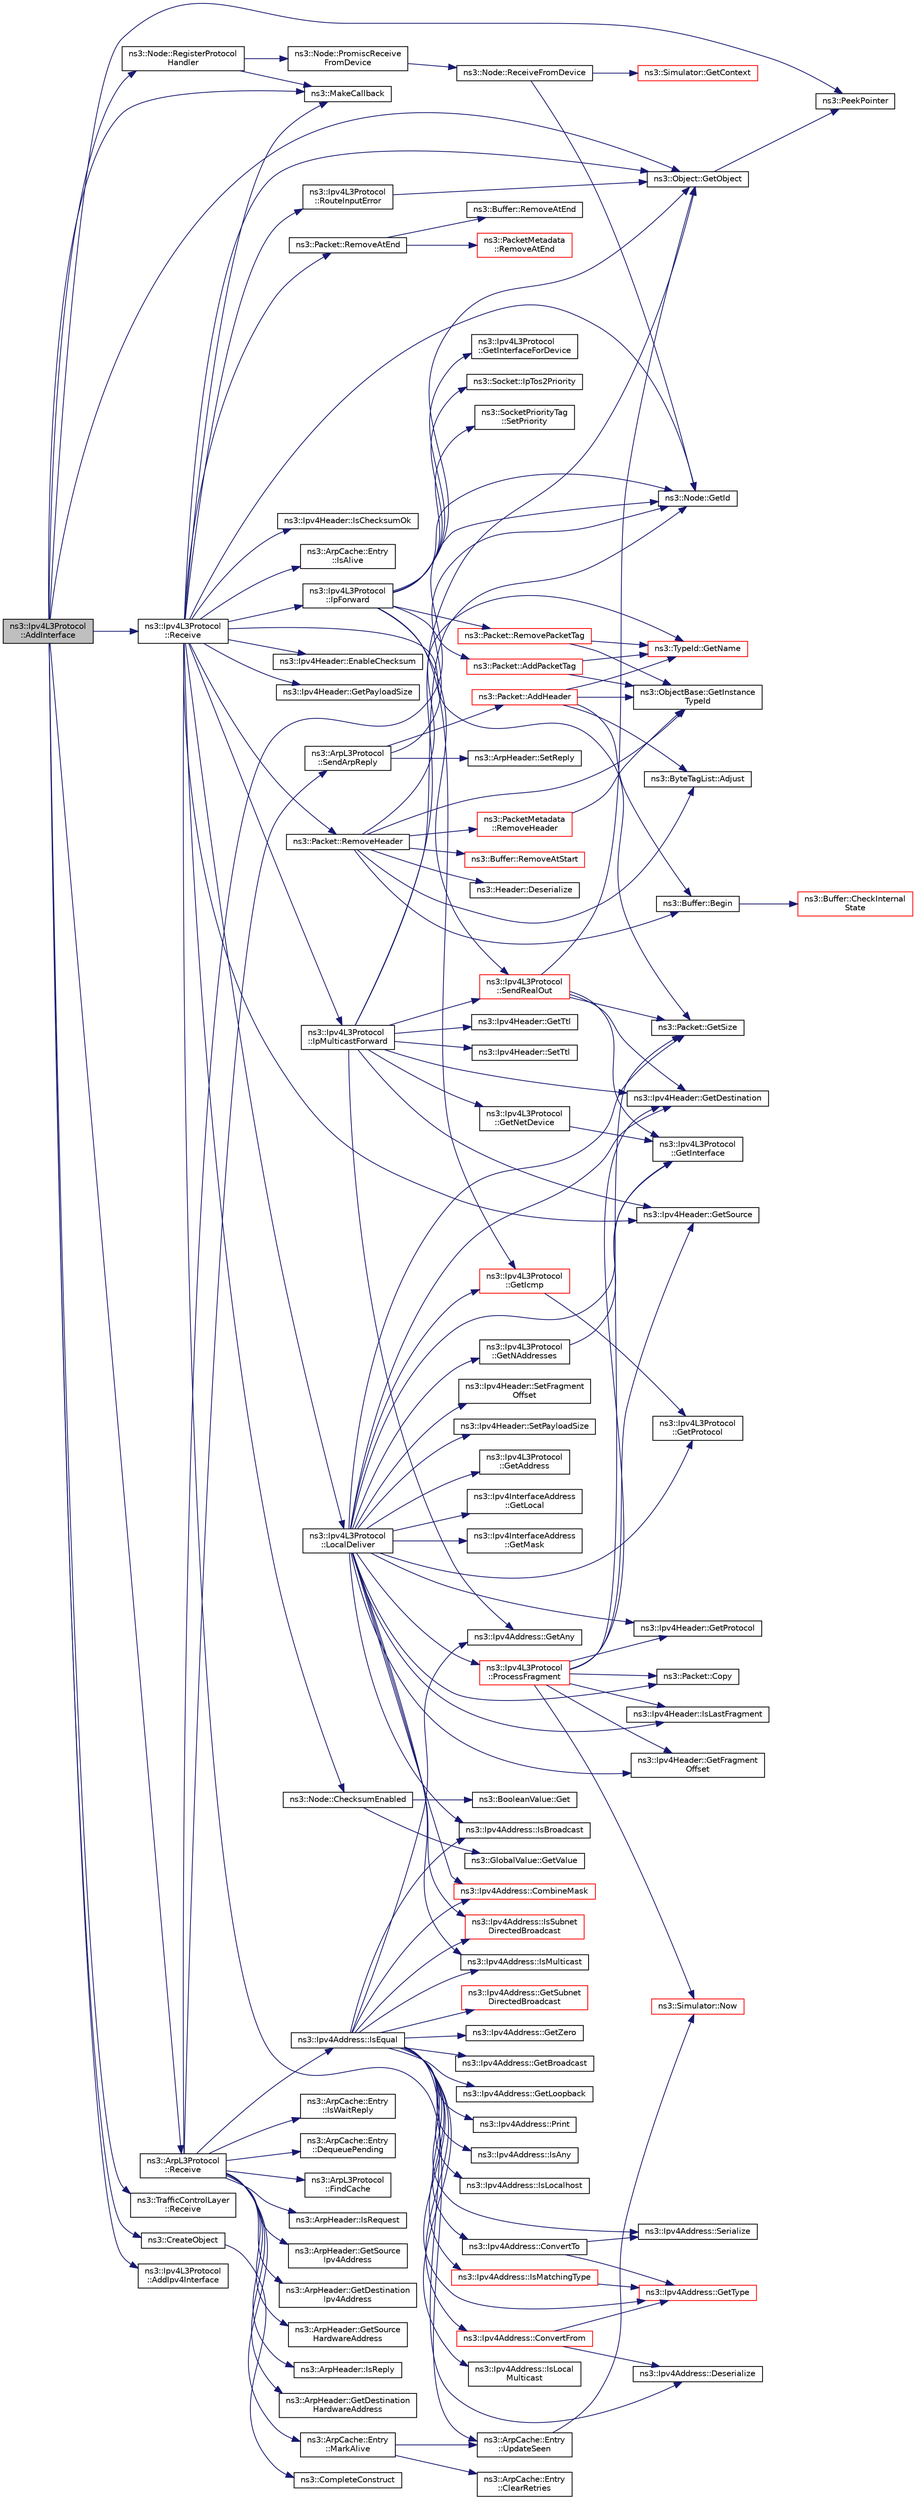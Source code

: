 digraph "ns3::Ipv4L3Protocol::AddInterface"
{
  edge [fontname="Helvetica",fontsize="10",labelfontname="Helvetica",labelfontsize="10"];
  node [fontname="Helvetica",fontsize="10",shape=record];
  rankdir="LR";
  Node1 [label="ns3::Ipv4L3Protocol\l::AddInterface",height=0.2,width=0.4,color="black", fillcolor="grey75", style="filled", fontcolor="black"];
  Node1 -> Node2 [color="midnightblue",fontsize="10",style="solid"];
  Node2 [label="ns3::Object::GetObject",height=0.2,width=0.4,color="black", fillcolor="white", style="filled",URL="$d9/d77/classns3_1_1Object.html#a13e18c00017096c8381eb651d5bd0783"];
  Node2 -> Node3 [color="midnightblue",fontsize="10",style="solid"];
  Node3 [label="ns3::PeekPointer",height=0.2,width=0.4,color="black", fillcolor="white", style="filled",URL="$d7/d2e/namespacens3.html#af2a7557fe9afdd98d8f6f8f6e412cf5a"];
  Node1 -> Node4 [color="midnightblue",fontsize="10",style="solid"];
  Node4 [label="ns3::Node::RegisterProtocol\lHandler",height=0.2,width=0.4,color="black", fillcolor="white", style="filled",URL="$dd/ded/classns3_1_1Node.html#af713f0e7ea5c49b4fa0b3613405c45fa"];
  Node4 -> Node5 [color="midnightblue",fontsize="10",style="solid"];
  Node5 [label="ns3::MakeCallback",height=0.2,width=0.4,color="black", fillcolor="white", style="filled",URL="$dd/de0/group__makecallbackmemptr.html#ga9376283685aa99d204048d6a4b7610a4"];
  Node4 -> Node6 [color="midnightblue",fontsize="10",style="solid"];
  Node6 [label="ns3::Node::PromiscReceive\lFromDevice",height=0.2,width=0.4,color="black", fillcolor="white", style="filled",URL="$dd/ded/classns3_1_1Node.html#a16cf271eeeab87dc7133ffb3f8b24dc4",tooltip="Receive a packet from a device in promiscuous mode. "];
  Node6 -> Node7 [color="midnightblue",fontsize="10",style="solid"];
  Node7 [label="ns3::Node::ReceiveFromDevice",height=0.2,width=0.4,color="black", fillcolor="white", style="filled",URL="$dd/ded/classns3_1_1Node.html#a6cbe61c071c85bb3ba5d4843132cd119",tooltip="Receive a packet from a device. "];
  Node7 -> Node8 [color="midnightblue",fontsize="10",style="solid"];
  Node8 [label="ns3::Simulator::GetContext",height=0.2,width=0.4,color="red", fillcolor="white", style="filled",URL="$d7/deb/classns3_1_1Simulator.html#a8514b74ee2c42916b351b33c4a963bb0"];
  Node7 -> Node9 [color="midnightblue",fontsize="10",style="solid"];
  Node9 [label="ns3::Node::GetId",height=0.2,width=0.4,color="black", fillcolor="white", style="filled",URL="$dd/ded/classns3_1_1Node.html#aaf49b64a843565ce3812326313b370ac"];
  Node1 -> Node5 [color="midnightblue",fontsize="10",style="solid"];
  Node1 -> Node10 [color="midnightblue",fontsize="10",style="solid"];
  Node10 [label="ns3::TrafficControlLayer\l::Receive",height=0.2,width=0.4,color="black", fillcolor="white", style="filled",URL="$d1/d25/classns3_1_1TrafficControlLayer.html#ac8d6ccbab480b6b288aa155b8485e178",tooltip="Called by NetDevices, incoming packet. "];
  Node1 -> Node11 [color="midnightblue",fontsize="10",style="solid"];
  Node11 [label="ns3::Ipv4L3Protocol\l::Receive",height=0.2,width=0.4,color="black", fillcolor="white", style="filled",URL="$d2/dc9/classns3_1_1Ipv4L3Protocol.html#a2f27fb0a3f698ffb34a654323b063c94"];
  Node11 -> Node9 [color="midnightblue",fontsize="10",style="solid"];
  Node11 -> Node2 [color="midnightblue",fontsize="10",style="solid"];
  Node11 -> Node12 [color="midnightblue",fontsize="10",style="solid"];
  Node12 [label="ns3::Packet::RemoveHeader",height=0.2,width=0.4,color="black", fillcolor="white", style="filled",URL="$dd/d7a/classns3_1_1Packet.html#a0961eccf975d75f902d40956c93ba63e",tooltip="Deserialize and remove the header from the internal buffer. "];
  Node12 -> Node13 [color="midnightblue",fontsize="10",style="solid"];
  Node13 [label="ns3::Header::Deserialize",height=0.2,width=0.4,color="black", fillcolor="white", style="filled",URL="$d6/dae/classns3_1_1Header.html#a78be9400bb66b2a8543606f395ef5396"];
  Node12 -> Node14 [color="midnightblue",fontsize="10",style="solid"];
  Node14 [label="ns3::Buffer::Begin",height=0.2,width=0.4,color="black", fillcolor="white", style="filled",URL="$da/d85/classns3_1_1Buffer.html#a893d4bf50df13e730b6cd0fda91b967f"];
  Node14 -> Node15 [color="midnightblue",fontsize="10",style="solid"];
  Node15 [label="ns3::Buffer::CheckInternal\lState",height=0.2,width=0.4,color="red", fillcolor="white", style="filled",URL="$da/d85/classns3_1_1Buffer.html#a6202ce7f1ecc1fc7a14cc13017375d14",tooltip="Checks the internal buffer structures consistency. "];
  Node12 -> Node16 [color="midnightblue",fontsize="10",style="solid"];
  Node16 [label="ns3::ObjectBase::GetInstance\lTypeId",height=0.2,width=0.4,color="black", fillcolor="white", style="filled",URL="$d2/dac/classns3_1_1ObjectBase.html#abe5b43a6f5b99a92a4c3122db31f06fb"];
  Node12 -> Node17 [color="midnightblue",fontsize="10",style="solid"];
  Node17 [label="ns3::TypeId::GetName",height=0.2,width=0.4,color="red", fillcolor="white", style="filled",URL="$d6/d11/classns3_1_1TypeId.html#aa3c41c79ae428b3cb396a9c6bb3ef314"];
  Node12 -> Node18 [color="midnightblue",fontsize="10",style="solid"];
  Node18 [label="ns3::Buffer::RemoveAtStart",height=0.2,width=0.4,color="red", fillcolor="white", style="filled",URL="$da/d85/classns3_1_1Buffer.html#adeecbb3e8f518aec6fee0437578ade4b"];
  Node12 -> Node19 [color="midnightblue",fontsize="10",style="solid"];
  Node19 [label="ns3::ByteTagList::Adjust",height=0.2,width=0.4,color="black", fillcolor="white", style="filled",URL="$dd/d64/classns3_1_1ByteTagList.html#a1fec06d7e6daaf8039cf2a148e4090f2"];
  Node12 -> Node20 [color="midnightblue",fontsize="10",style="solid"];
  Node20 [label="ns3::PacketMetadata\l::RemoveHeader",height=0.2,width=0.4,color="red", fillcolor="white", style="filled",URL="$d1/db1/classns3_1_1PacketMetadata.html#afa8a589ec783d4998516d7f39f21242d",tooltip="Remove an header. "];
  Node20 -> Node16 [color="midnightblue",fontsize="10",style="solid"];
  Node11 -> Node21 [color="midnightblue",fontsize="10",style="solid"];
  Node21 [label="ns3::Node::ChecksumEnabled",height=0.2,width=0.4,color="black", fillcolor="white", style="filled",URL="$dd/ded/classns3_1_1Node.html#a0515bfe9a3aeb6605d657ba855699815"];
  Node21 -> Node22 [color="midnightblue",fontsize="10",style="solid"];
  Node22 [label="ns3::GlobalValue::GetValue",height=0.2,width=0.4,color="black", fillcolor="white", style="filled",URL="$dc/d02/classns3_1_1GlobalValue.html#aa33773cb952ba3c285a03ae2c4769b84"];
  Node21 -> Node23 [color="midnightblue",fontsize="10",style="solid"];
  Node23 [label="ns3::BooleanValue::Get",height=0.2,width=0.4,color="black", fillcolor="white", style="filled",URL="$d5/d0c/classns3_1_1BooleanValue.html#a15d5d96abfd11676964f40859442ec12"];
  Node11 -> Node24 [color="midnightblue",fontsize="10",style="solid"];
  Node24 [label="ns3::Ipv4Header::EnableChecksum",height=0.2,width=0.4,color="black", fillcolor="white", style="filled",URL="$d9/df1/classns3_1_1Ipv4Header.html#a93a16e6147989f0d772634c2abceb7d6",tooltip="Enable checksum calculation for this header. "];
  Node11 -> Node25 [color="midnightblue",fontsize="10",style="solid"];
  Node25 [label="ns3::Ipv4Header::GetPayloadSize",height=0.2,width=0.4,color="black", fillcolor="white", style="filled",URL="$d9/df1/classns3_1_1Ipv4Header.html#a3a2ddc8c8a5f91128deb44372c2371eb"];
  Node11 -> Node26 [color="midnightblue",fontsize="10",style="solid"];
  Node26 [label="ns3::Packet::GetSize",height=0.2,width=0.4,color="black", fillcolor="white", style="filled",URL="$dd/d7a/classns3_1_1Packet.html#a462855c9929954d4301a4edfe55f4f1c",tooltip="Returns the the size in bytes of the packet (including the zero-filled initial payload). "];
  Node11 -> Node27 [color="midnightblue",fontsize="10",style="solid"];
  Node27 [label="ns3::Packet::RemoveAtEnd",height=0.2,width=0.4,color="black", fillcolor="white", style="filled",URL="$dd/d7a/classns3_1_1Packet.html#a607de6c1abda2a960e99a3b59fd35d14",tooltip="Remove size bytes from the end of the current packet. "];
  Node27 -> Node28 [color="midnightblue",fontsize="10",style="solid"];
  Node28 [label="ns3::Buffer::RemoveAtEnd",height=0.2,width=0.4,color="black", fillcolor="white", style="filled",URL="$da/d85/classns3_1_1Buffer.html#a83b30fd8e1202e778fb471757b800d47"];
  Node27 -> Node29 [color="midnightblue",fontsize="10",style="solid"];
  Node29 [label="ns3::PacketMetadata\l::RemoveAtEnd",height=0.2,width=0.4,color="red", fillcolor="white", style="filled",URL="$d1/db1/classns3_1_1PacketMetadata.html#a7c76154f5302bd55a68406f0103d50c6",tooltip="Remove a chunk of metadata at the metadata end. "];
  Node11 -> Node30 [color="midnightblue",fontsize="10",style="solid"];
  Node30 [label="ns3::Ipv4Header::IsChecksumOk",height=0.2,width=0.4,color="black", fillcolor="white", style="filled",URL="$d9/df1/classns3_1_1Ipv4Header.html#a3173c9be614c1f7c01d8834addac5ba9"];
  Node11 -> Node31 [color="midnightblue",fontsize="10",style="solid"];
  Node31 [label="ns3::Ipv4Header::GetSource",height=0.2,width=0.4,color="black", fillcolor="white", style="filled",URL="$d9/df1/classns3_1_1Ipv4Header.html#a350174921bb065f8f0e580d8b1dd4433"];
  Node11 -> Node32 [color="midnightblue",fontsize="10",style="solid"];
  Node32 [label="ns3::ArpCache::Entry\l::IsAlive",height=0.2,width=0.4,color="black", fillcolor="white", style="filled",URL="$d9/d44/classns3_1_1ArpCache_1_1Entry.html#a48ddb408308298816e78708fc75b014b"];
  Node11 -> Node33 [color="midnightblue",fontsize="10",style="solid"];
  Node33 [label="ns3::ArpCache::Entry\l::UpdateSeen",height=0.2,width=0.4,color="black", fillcolor="white", style="filled",URL="$d9/d44/classns3_1_1ArpCache_1_1Entry.html#ace80d88fc28b4defd82ddb8ad7d5ad07",tooltip="Update the entry when seeing a packet. "];
  Node33 -> Node34 [color="midnightblue",fontsize="10",style="solid"];
  Node34 [label="ns3::Simulator::Now",height=0.2,width=0.4,color="red", fillcolor="white", style="filled",URL="$d7/deb/classns3_1_1Simulator.html#ac3178fa975b419f7875e7105be122800"];
  Node11 -> Node5 [color="midnightblue",fontsize="10",style="solid"];
  Node11 -> Node35 [color="midnightblue",fontsize="10",style="solid"];
  Node35 [label="ns3::Ipv4L3Protocol\l::IpForward",height=0.2,width=0.4,color="black", fillcolor="white", style="filled",URL="$d2/dc9/classns3_1_1Ipv4L3Protocol.html#ae00b4ef6c6907a602898800ee5dcbc57",tooltip="Forward a packet. "];
  Node35 -> Node9 [color="midnightblue",fontsize="10",style="solid"];
  Node35 -> Node36 [color="midnightblue",fontsize="10",style="solid"];
  Node36 [label="ns3::Ipv4L3Protocol\l::GetInterfaceForDevice",height=0.2,width=0.4,color="black", fillcolor="white", style="filled",URL="$d2/dc9/classns3_1_1Ipv4L3Protocol.html#a4640baab6b3879020a4146f17e293321"];
  Node35 -> Node37 [color="midnightblue",fontsize="10",style="solid"];
  Node37 [label="ns3::Ipv4L3Protocol\l::GetIcmp",height=0.2,width=0.4,color="red", fillcolor="white", style="filled",URL="$d2/dc9/classns3_1_1Ipv4L3Protocol.html#a4dd2b3a24817ed50e7a6f41a5657551c",tooltip="Get ICMPv4 protocol. "];
  Node37 -> Node38 [color="midnightblue",fontsize="10",style="solid"];
  Node38 [label="ns3::Ipv4L3Protocol\l::GetProtocol",height=0.2,width=0.4,color="black", fillcolor="white", style="filled",URL="$d2/dc9/classns3_1_1Ipv4L3Protocol.html#acbe71267a0b2bca4569cf574148d3361"];
  Node35 -> Node2 [color="midnightblue",fontsize="10",style="solid"];
  Node35 -> Node39 [color="midnightblue",fontsize="10",style="solid"];
  Node39 [label="ns3::Packet::RemovePacketTag",height=0.2,width=0.4,color="red", fillcolor="white", style="filled",URL="$dd/d7a/classns3_1_1Packet.html#a078fe922d976a417ab25ba2f3c2fd667",tooltip="Remove a packet tag. "];
  Node39 -> Node16 [color="midnightblue",fontsize="10",style="solid"];
  Node39 -> Node17 [color="midnightblue",fontsize="10",style="solid"];
  Node35 -> Node40 [color="midnightblue",fontsize="10",style="solid"];
  Node40 [label="ns3::Socket::IpTos2Priority",height=0.2,width=0.4,color="black", fillcolor="white", style="filled",URL="$d9/df2/classns3_1_1Socket.html#a81564620cc94d291f1dc5d79b2f13b4a",tooltip="Return the priority corresponding to a given TOS value. "];
  Node35 -> Node41 [color="midnightblue",fontsize="10",style="solid"];
  Node41 [label="ns3::SocketPriorityTag\l::SetPriority",height=0.2,width=0.4,color="black", fillcolor="white", style="filled",URL="$da/d3d/classns3_1_1SocketPriorityTag.html#aca4be6f3e7c133189a76171488be5cf4",tooltip="Set the tag&#39;s priority. "];
  Node35 -> Node42 [color="midnightblue",fontsize="10",style="solid"];
  Node42 [label="ns3::Packet::AddPacketTag",height=0.2,width=0.4,color="red", fillcolor="white", style="filled",URL="$dd/d7a/classns3_1_1Packet.html#a7400b8655852f5271c5957250d0141af",tooltip="Add a packet tag. "];
  Node42 -> Node16 [color="midnightblue",fontsize="10",style="solid"];
  Node42 -> Node17 [color="midnightblue",fontsize="10",style="solid"];
  Node35 -> Node43 [color="midnightblue",fontsize="10",style="solid"];
  Node43 [label="ns3::Ipv4L3Protocol\l::SendRealOut",height=0.2,width=0.4,color="red", fillcolor="white", style="filled",URL="$d2/dc9/classns3_1_1Ipv4L3Protocol.html#ac1baf310b12bbc564d0766061ecca323",tooltip="Send packet with route. "];
  Node43 -> Node2 [color="midnightblue",fontsize="10",style="solid"];
  Node43 -> Node44 [color="midnightblue",fontsize="10",style="solid"];
  Node44 [label="ns3::Ipv4L3Protocol\l::GetInterface",height=0.2,width=0.4,color="black", fillcolor="white", style="filled",URL="$d2/dc9/classns3_1_1Ipv4L3Protocol.html#ad58abef6f890f3cc2cf291159a3b8588",tooltip="Get an interface. "];
  Node43 -> Node26 [color="midnightblue",fontsize="10",style="solid"];
  Node43 -> Node45 [color="midnightblue",fontsize="10",style="solid"];
  Node45 [label="ns3::Ipv4Header::GetDestination",height=0.2,width=0.4,color="black", fillcolor="white", style="filled",URL="$d9/df1/classns3_1_1Ipv4Header.html#a6723c42237bab47f74dd3a0123a9c6d1"];
  Node11 -> Node46 [color="midnightblue",fontsize="10",style="solid"];
  Node46 [label="ns3::Ipv4L3Protocol\l::IpMulticastForward",height=0.2,width=0.4,color="black", fillcolor="white", style="filled",URL="$d2/dc9/classns3_1_1Ipv4L3Protocol.html#a85ad438d9b2c50d55d1b674b9fd1e8f7",tooltip="Forward a multicast packet. "];
  Node46 -> Node9 [color="midnightblue",fontsize="10",style="solid"];
  Node46 -> Node47 [color="midnightblue",fontsize="10",style="solid"];
  Node47 [label="ns3::Ipv4Header::SetTtl",height=0.2,width=0.4,color="black", fillcolor="white", style="filled",URL="$d9/df1/classns3_1_1Ipv4Header.html#a5d244d173e0921a99276ff5f5825b28b"];
  Node46 -> Node48 [color="midnightblue",fontsize="10",style="solid"];
  Node48 [label="ns3::Ipv4Header::GetTtl",height=0.2,width=0.4,color="black", fillcolor="white", style="filled",URL="$d9/df1/classns3_1_1Ipv4Header.html#a7ca7a17f9749f92d65bb5e9d25972a53"];
  Node46 -> Node2 [color="midnightblue",fontsize="10",style="solid"];
  Node46 -> Node31 [color="midnightblue",fontsize="10",style="solid"];
  Node46 -> Node45 [color="midnightblue",fontsize="10",style="solid"];
  Node46 -> Node49 [color="midnightblue",fontsize="10",style="solid"];
  Node49 [label="ns3::Ipv4Address::GetAny",height=0.2,width=0.4,color="black", fillcolor="white", style="filled",URL="$de/d55/classns3_1_1Ipv4Address.html#a7a39b330c8e701183a411d5779fca1a4"];
  Node46 -> Node50 [color="midnightblue",fontsize="10",style="solid"];
  Node50 [label="ns3::Ipv4L3Protocol\l::GetNetDevice",height=0.2,width=0.4,color="black", fillcolor="white", style="filled",URL="$d2/dc9/classns3_1_1Ipv4L3Protocol.html#a783709154b6f41b3a800b3e67369d501"];
  Node50 -> Node44 [color="midnightblue",fontsize="10",style="solid"];
  Node46 -> Node43 [color="midnightblue",fontsize="10",style="solid"];
  Node11 -> Node51 [color="midnightblue",fontsize="10",style="solid"];
  Node51 [label="ns3::Ipv4L3Protocol\l::LocalDeliver",height=0.2,width=0.4,color="black", fillcolor="white", style="filled",URL="$d2/dc9/classns3_1_1Ipv4L3Protocol.html#aa64669f000ce115efafd5e086995b4ff",tooltip="Deliver a packet. "];
  Node51 -> Node52 [color="midnightblue",fontsize="10",style="solid"];
  Node52 [label="ns3::Ipv4Header::IsLastFragment",height=0.2,width=0.4,color="black", fillcolor="white", style="filled",URL="$d9/df1/classns3_1_1Ipv4Header.html#a370ba37b31570417950cf13c62cd81a2"];
  Node51 -> Node53 [color="midnightblue",fontsize="10",style="solid"];
  Node53 [label="ns3::Ipv4Header::GetFragment\lOffset",height=0.2,width=0.4,color="black", fillcolor="white", style="filled",URL="$d9/df1/classns3_1_1Ipv4Header.html#a243d60ad62409673f15783fb0b8a4f6f"];
  Node51 -> Node54 [color="midnightblue",fontsize="10",style="solid"];
  Node54 [label="ns3::Ipv4L3Protocol\l::ProcessFragment",height=0.2,width=0.4,color="red", fillcolor="white", style="filled",URL="$d2/dc9/classns3_1_1Ipv4L3Protocol.html#a981e183413dccdf40f91d1de4f728f63",tooltip="Process a packet fragment. "];
  Node54 -> Node31 [color="midnightblue",fontsize="10",style="solid"];
  Node54 -> Node45 [color="midnightblue",fontsize="10",style="solid"];
  Node54 -> Node55 [color="midnightblue",fontsize="10",style="solid"];
  Node55 [label="ns3::Ipv4Header::GetProtocol",height=0.2,width=0.4,color="black", fillcolor="white", style="filled",URL="$d9/df1/classns3_1_1Ipv4Header.html#a0d1e98db7295b31e301552155de24a91"];
  Node54 -> Node56 [color="midnightblue",fontsize="10",style="solid"];
  Node56 [label="ns3::Packet::Copy",height=0.2,width=0.4,color="black", fillcolor="white", style="filled",URL="$dd/d7a/classns3_1_1Packet.html#a5d5c70802a5f77fc5f0001e0cfc1898b",tooltip="performs a COW copy of the packet. "];
  Node54 -> Node26 [color="midnightblue",fontsize="10",style="solid"];
  Node54 -> Node53 [color="midnightblue",fontsize="10",style="solid"];
  Node54 -> Node52 [color="midnightblue",fontsize="10",style="solid"];
  Node54 -> Node34 [color="midnightblue",fontsize="10",style="solid"];
  Node51 -> Node57 [color="midnightblue",fontsize="10",style="solid"];
  Node57 [label="ns3::Ipv4Header::SetFragment\lOffset",height=0.2,width=0.4,color="black", fillcolor="white", style="filled",URL="$d9/df1/classns3_1_1Ipv4Header.html#ad255b34cb91d7eb727927d04016a5536"];
  Node51 -> Node58 [color="midnightblue",fontsize="10",style="solid"];
  Node58 [label="ns3::Ipv4Header::SetPayloadSize",height=0.2,width=0.4,color="black", fillcolor="white", style="filled",URL="$d9/df1/classns3_1_1Ipv4Header.html#a3e961181f7839619a68bb7a2dcd483b0"];
  Node51 -> Node26 [color="midnightblue",fontsize="10",style="solid"];
  Node51 -> Node38 [color="midnightblue",fontsize="10",style="solid"];
  Node51 -> Node55 [color="midnightblue",fontsize="10",style="solid"];
  Node51 -> Node56 [color="midnightblue",fontsize="10",style="solid"];
  Node51 -> Node44 [color="midnightblue",fontsize="10",style="solid"];
  Node51 -> Node45 [color="midnightblue",fontsize="10",style="solid"];
  Node51 -> Node59 [color="midnightblue",fontsize="10",style="solid"];
  Node59 [label="ns3::Ipv4Address::IsBroadcast",height=0.2,width=0.4,color="black", fillcolor="white", style="filled",URL="$de/d55/classns3_1_1Ipv4Address.html#acff8d940bf4cc9282cf67c75eb9d777f"];
  Node51 -> Node60 [color="midnightblue",fontsize="10",style="solid"];
  Node60 [label="ns3::Ipv4Address::IsMulticast",height=0.2,width=0.4,color="black", fillcolor="white", style="filled",URL="$de/d55/classns3_1_1Ipv4Address.html#a7dac4e93c61099b55ba711b137e31c77"];
  Node51 -> Node61 [color="midnightblue",fontsize="10",style="solid"];
  Node61 [label="ns3::Ipv4L3Protocol\l::GetNAddresses",height=0.2,width=0.4,color="black", fillcolor="white", style="filled",URL="$d2/dc9/classns3_1_1Ipv4L3Protocol.html#ab816ec1b5f680117bc1363b3d9649b22"];
  Node61 -> Node44 [color="midnightblue",fontsize="10",style="solid"];
  Node51 -> Node62 [color="midnightblue",fontsize="10",style="solid"];
  Node62 [label="ns3::Ipv4L3Protocol\l::GetAddress",height=0.2,width=0.4,color="black", fillcolor="white", style="filled",URL="$d2/dc9/classns3_1_1Ipv4L3Protocol.html#a85fa4287313a773dee29aa73fa74a7e0"];
  Node51 -> Node63 [color="midnightblue",fontsize="10",style="solid"];
  Node63 [label="ns3::Ipv4InterfaceAddress\l::GetLocal",height=0.2,width=0.4,color="black", fillcolor="white", style="filled",URL="$d4/d16/classns3_1_1Ipv4InterfaceAddress.html#a716a425049f48b9fe6e38868b1f413f6",tooltip="Get the local address. "];
  Node51 -> Node64 [color="midnightblue",fontsize="10",style="solid"];
  Node64 [label="ns3::Ipv4Address::CombineMask",height=0.2,width=0.4,color="red", fillcolor="white", style="filled",URL="$de/d55/classns3_1_1Ipv4Address.html#abc9bf1629800f0809d97dfd8b5c38bc7",tooltip="Combine this address with a network mask. "];
  Node51 -> Node65 [color="midnightblue",fontsize="10",style="solid"];
  Node65 [label="ns3::Ipv4InterfaceAddress\l::GetMask",height=0.2,width=0.4,color="black", fillcolor="white", style="filled",URL="$d4/d16/classns3_1_1Ipv4InterfaceAddress.html#a6b854be0dc6cd68dacaea8b8037cbc62",tooltip="Get the network mask. "];
  Node51 -> Node66 [color="midnightblue",fontsize="10",style="solid"];
  Node66 [label="ns3::Ipv4Address::IsSubnet\lDirectedBroadcast",height=0.2,width=0.4,color="red", fillcolor="white", style="filled",URL="$de/d55/classns3_1_1Ipv4Address.html#a7ffcabe8733abc82ed0ff1ff40e6b4a7",tooltip="Generate subnet-directed broadcast address corresponding to mask. "];
  Node51 -> Node37 [color="midnightblue",fontsize="10",style="solid"];
  Node11 -> Node67 [color="midnightblue",fontsize="10",style="solid"];
  Node67 [label="ns3::Ipv4L3Protocol\l::RouteInputError",height=0.2,width=0.4,color="black", fillcolor="white", style="filled",URL="$d2/dc9/classns3_1_1Ipv4L3Protocol.html#a39611a6da4b2d975e3eae9cebf6da6eb",tooltip="Fallback when no route is found. "];
  Node67 -> Node2 [color="midnightblue",fontsize="10",style="solid"];
  Node1 -> Node68 [color="midnightblue",fontsize="10",style="solid"];
  Node68 [label="ns3::ArpL3Protocol\l::Receive",height=0.2,width=0.4,color="black", fillcolor="white", style="filled",URL="$de/d05/classns3_1_1ArpL3Protocol.html#a277509da885e127fb384f296f3858fef",tooltip="Receive a packet. "];
  Node68 -> Node69 [color="midnightblue",fontsize="10",style="solid"];
  Node69 [label="ns3::ArpL3Protocol\l::FindCache",height=0.2,width=0.4,color="black", fillcolor="white", style="filled",URL="$de/d05/classns3_1_1ArpL3Protocol.html#a428dd13241d63395a5efbe68d6d9e667",tooltip="Finds the cache associated with a NetDevice. "];
  Node68 -> Node70 [color="midnightblue",fontsize="10",style="solid"];
  Node70 [label="ns3::ArpHeader::IsRequest",height=0.2,width=0.4,color="black", fillcolor="white", style="filled",URL="$db/d42/classns3_1_1ArpHeader.html#a1377630fb352b132c11c6c0ca39034f4",tooltip="Check if the ARP is a request. "];
  Node68 -> Node9 [color="midnightblue",fontsize="10",style="solid"];
  Node68 -> Node71 [color="midnightblue",fontsize="10",style="solid"];
  Node71 [label="ns3::ArpHeader::GetSource\lIpv4Address",height=0.2,width=0.4,color="black", fillcolor="white", style="filled",URL="$db/d42/classns3_1_1ArpHeader.html#aca4df982ed497cd856d7b2ef6722687b",tooltip="Returns the source IP address. "];
  Node68 -> Node72 [color="midnightblue",fontsize="10",style="solid"];
  Node72 [label="ns3::ArpHeader::GetDestination\lIpv4Address",height=0.2,width=0.4,color="black", fillcolor="white", style="filled",URL="$db/d42/classns3_1_1ArpHeader.html#a03c9a4823f0f9210f46b6971d18cb971",tooltip="Returns the destination IP address. "];
  Node68 -> Node73 [color="midnightblue",fontsize="10",style="solid"];
  Node73 [label="ns3::ArpL3Protocol\l::SendArpReply",height=0.2,width=0.4,color="black", fillcolor="white", style="filled",URL="$de/d05/classns3_1_1ArpL3Protocol.html#a2e1f058ec7982637902e91cb2e63b12c",tooltip="Send an ARP reply to an host. "];
  Node73 -> Node9 [color="midnightblue",fontsize="10",style="solid"];
  Node73 -> Node74 [color="midnightblue",fontsize="10",style="solid"];
  Node74 [label="ns3::ArpHeader::SetReply",height=0.2,width=0.4,color="black", fillcolor="white", style="filled",URL="$db/d42/classns3_1_1ArpHeader.html#a71a5d0a09e7ccc2525c725858a2916cf",tooltip="Set the ARP reply parameters. "];
  Node73 -> Node75 [color="midnightblue",fontsize="10",style="solid"];
  Node75 [label="ns3::Packet::AddHeader",height=0.2,width=0.4,color="red", fillcolor="white", style="filled",URL="$dd/d7a/classns3_1_1Packet.html#a465108c595a0bc592095cbcab1832ed8",tooltip="Add header to this packet. "];
  Node75 -> Node16 [color="midnightblue",fontsize="10",style="solid"];
  Node75 -> Node17 [color="midnightblue",fontsize="10",style="solid"];
  Node75 -> Node19 [color="midnightblue",fontsize="10",style="solid"];
  Node75 -> Node14 [color="midnightblue",fontsize="10",style="solid"];
  Node68 -> Node76 [color="midnightblue",fontsize="10",style="solid"];
  Node76 [label="ns3::ArpHeader::GetSource\lHardwareAddress",height=0.2,width=0.4,color="black", fillcolor="white", style="filled",URL="$db/d42/classns3_1_1ArpHeader.html#afa73417e43b1c1ee39956a09a9922767",tooltip="Returns the source hardware address. "];
  Node68 -> Node77 [color="midnightblue",fontsize="10",style="solid"];
  Node77 [label="ns3::ArpHeader::IsReply",height=0.2,width=0.4,color="black", fillcolor="white", style="filled",URL="$db/d42/classns3_1_1ArpHeader.html#a0c2401200618a4d3cbbee9b0ecde01c2",tooltip="Check if the ARP is a reply. "];
  Node68 -> Node78 [color="midnightblue",fontsize="10",style="solid"];
  Node78 [label="ns3::Ipv4Address::IsEqual",height=0.2,width=0.4,color="black", fillcolor="white", style="filled",URL="$de/d55/classns3_1_1Ipv4Address.html#a73f1da02f9909863d10d54b748c335af",tooltip="Comparison operation between two Ipv4Addresses. "];
  Node78 -> Node79 [color="midnightblue",fontsize="10",style="solid"];
  Node79 [label="ns3::Ipv4Address::Serialize",height=0.2,width=0.4,color="black", fillcolor="white", style="filled",URL="$de/d55/classns3_1_1Ipv4Address.html#afa8e7c9d7347c91dfcf5dab3f4a71a2b"];
  Node78 -> Node80 [color="midnightblue",fontsize="10",style="solid"];
  Node80 [label="ns3::Ipv4Address::Deserialize",height=0.2,width=0.4,color="black", fillcolor="white", style="filled",URL="$de/d55/classns3_1_1Ipv4Address.html#ac6e205258d95465ce51c148e51590760"];
  Node78 -> Node81 [color="midnightblue",fontsize="10",style="solid"];
  Node81 [label="ns3::Ipv4Address::Print",height=0.2,width=0.4,color="black", fillcolor="white", style="filled",URL="$de/d55/classns3_1_1Ipv4Address.html#aa1eb6e1e4a2ab0c24a9c371dcefdb766",tooltip="Print this address to the given output stream. "];
  Node78 -> Node82 [color="midnightblue",fontsize="10",style="solid"];
  Node82 [label="ns3::Ipv4Address::IsAny",height=0.2,width=0.4,color="black", fillcolor="white", style="filled",URL="$de/d55/classns3_1_1Ipv4Address.html#a7bc77c0c478220dca4b9a6f5eb25f94a"];
  Node78 -> Node83 [color="midnightblue",fontsize="10",style="solid"];
  Node83 [label="ns3::Ipv4Address::IsLocalhost",height=0.2,width=0.4,color="black", fillcolor="white", style="filled",URL="$de/d55/classns3_1_1Ipv4Address.html#acd7dcbde35cf301876c9a5244ac3795c"];
  Node78 -> Node59 [color="midnightblue",fontsize="10",style="solid"];
  Node78 -> Node60 [color="midnightblue",fontsize="10",style="solid"];
  Node78 -> Node84 [color="midnightblue",fontsize="10",style="solid"];
  Node84 [label="ns3::Ipv4Address::IsLocal\lMulticast",height=0.2,width=0.4,color="black", fillcolor="white", style="filled",URL="$de/d55/classns3_1_1Ipv4Address.html#a1a072239d7be84f9a2a454f4f9647dc4"];
  Node78 -> Node64 [color="midnightblue",fontsize="10",style="solid"];
  Node78 -> Node85 [color="midnightblue",fontsize="10",style="solid"];
  Node85 [label="ns3::Ipv4Address::GetSubnet\lDirectedBroadcast",height=0.2,width=0.4,color="red", fillcolor="white", style="filled",URL="$de/d55/classns3_1_1Ipv4Address.html#a685b27840c2d37f623c99ac2ad6f756c",tooltip="Generate subnet-directed broadcast address corresponding to mask. "];
  Node78 -> Node66 [color="midnightblue",fontsize="10",style="solid"];
  Node78 -> Node86 [color="midnightblue",fontsize="10",style="solid"];
  Node86 [label="ns3::Ipv4Address::IsMatchingType",height=0.2,width=0.4,color="red", fillcolor="white", style="filled",URL="$de/d55/classns3_1_1Ipv4Address.html#a7129db5e08739783b300976d28c0ced3"];
  Node86 -> Node87 [color="midnightblue",fontsize="10",style="solid"];
  Node87 [label="ns3::Ipv4Address::GetType",height=0.2,width=0.4,color="red", fillcolor="white", style="filled",URL="$de/d55/classns3_1_1Ipv4Address.html#a2553c778aff2c45c06f03d520cf2a102",tooltip="Get the underlying address type (automatically assigned). "];
  Node78 -> Node88 [color="midnightblue",fontsize="10",style="solid"];
  Node88 [label="ns3::Ipv4Address::ConvertFrom",height=0.2,width=0.4,color="red", fillcolor="white", style="filled",URL="$de/d55/classns3_1_1Ipv4Address.html#a5fd4a8f0f7bb75e35dad3d401ef4cbc1"];
  Node88 -> Node87 [color="midnightblue",fontsize="10",style="solid"];
  Node88 -> Node80 [color="midnightblue",fontsize="10",style="solid"];
  Node78 -> Node89 [color="midnightblue",fontsize="10",style="solid"];
  Node89 [label="ns3::Ipv4Address::GetZero",height=0.2,width=0.4,color="black", fillcolor="white", style="filled",URL="$de/d55/classns3_1_1Ipv4Address.html#aeeb1c76b35d4ab612fda7bc51e99c5db"];
  Node78 -> Node49 [color="midnightblue",fontsize="10",style="solid"];
  Node78 -> Node90 [color="midnightblue",fontsize="10",style="solid"];
  Node90 [label="ns3::Ipv4Address::GetBroadcast",height=0.2,width=0.4,color="black", fillcolor="white", style="filled",URL="$de/d55/classns3_1_1Ipv4Address.html#a548e1456ecb8d7d9456e54dacf0e5c7d"];
  Node78 -> Node91 [color="midnightblue",fontsize="10",style="solid"];
  Node91 [label="ns3::Ipv4Address::GetLoopback",height=0.2,width=0.4,color="black", fillcolor="white", style="filled",URL="$de/d55/classns3_1_1Ipv4Address.html#a583a93499e0d947439794d7bd0c6366d"];
  Node78 -> Node92 [color="midnightblue",fontsize="10",style="solid"];
  Node92 [label="ns3::Ipv4Address::ConvertTo",height=0.2,width=0.4,color="black", fillcolor="white", style="filled",URL="$de/d55/classns3_1_1Ipv4Address.html#a3eeb1856daf343d08c7f3cb9e116722e",tooltip="Convert to an Address type. "];
  Node92 -> Node79 [color="midnightblue",fontsize="10",style="solid"];
  Node92 -> Node87 [color="midnightblue",fontsize="10",style="solid"];
  Node78 -> Node87 [color="midnightblue",fontsize="10",style="solid"];
  Node68 -> Node93 [color="midnightblue",fontsize="10",style="solid"];
  Node93 [label="ns3::ArpHeader::GetDestination\lHardwareAddress",height=0.2,width=0.4,color="black", fillcolor="white", style="filled",URL="$db/d42/classns3_1_1ArpHeader.html#a91f9dd522b1c5758c4b6d8a629f1f1ce",tooltip="Returns the destination hardware address. "];
  Node68 -> Node94 [color="midnightblue",fontsize="10",style="solid"];
  Node94 [label="ns3::ArpCache::Entry\l::IsWaitReply",height=0.2,width=0.4,color="black", fillcolor="white", style="filled",URL="$d9/d44/classns3_1_1ArpCache_1_1Entry.html#a6080b6e3f9a8bca78d973dfbd33beccd"];
  Node68 -> Node95 [color="midnightblue",fontsize="10",style="solid"];
  Node95 [label="ns3::ArpCache::Entry\l::MarkAlive",height=0.2,width=0.4,color="black", fillcolor="white", style="filled",URL="$d9/d44/classns3_1_1ArpCache_1_1Entry.html#aa95c416e12733e4d37b9338210eef821"];
  Node95 -> Node96 [color="midnightblue",fontsize="10",style="solid"];
  Node96 [label="ns3::ArpCache::Entry\l::ClearRetries",height=0.2,width=0.4,color="black", fillcolor="white", style="filled",URL="$d9/d44/classns3_1_1ArpCache_1_1Entry.html#a1482ad5c26ca8a47a754c36c9d12457a",tooltip="Zero the counter of number of retries for an entry. "];
  Node95 -> Node33 [color="midnightblue",fontsize="10",style="solid"];
  Node68 -> Node97 [color="midnightblue",fontsize="10",style="solid"];
  Node97 [label="ns3::ArpCache::Entry\l::DequeuePending",height=0.2,width=0.4,color="black", fillcolor="white", style="filled",URL="$d9/d44/classns3_1_1ArpCache_1_1Entry.html#a5431ec89b8c362b79f947290824cf4b6"];
  Node1 -> Node3 [color="midnightblue",fontsize="10",style="solid"];
  Node1 -> Node98 [color="midnightblue",fontsize="10",style="solid"];
  Node98 [label="ns3::CreateObject",height=0.2,width=0.4,color="black", fillcolor="white", style="filled",URL="$d8/d36/group__object.html#gad1d36559be10afa72c3656fd8598c1e2"];
  Node98 -> Node99 [color="midnightblue",fontsize="10",style="solid"];
  Node99 [label="ns3::CompleteConstruct",height=0.2,width=0.4,color="black", fillcolor="white", style="filled",URL="$d7/d2e/namespacens3.html#ac691eac01671bfb90912a3ad38964197"];
  Node1 -> Node100 [color="midnightblue",fontsize="10",style="solid"];
  Node100 [label="ns3::Ipv4L3Protocol\l::AddIpv4Interface",height=0.2,width=0.4,color="black", fillcolor="white", style="filled",URL="$d2/dc9/classns3_1_1Ipv4L3Protocol.html#afd3f97720c2d1af22f05038fcdb6e089",tooltip="Add an IPv4 interface to the stack. "];
}
